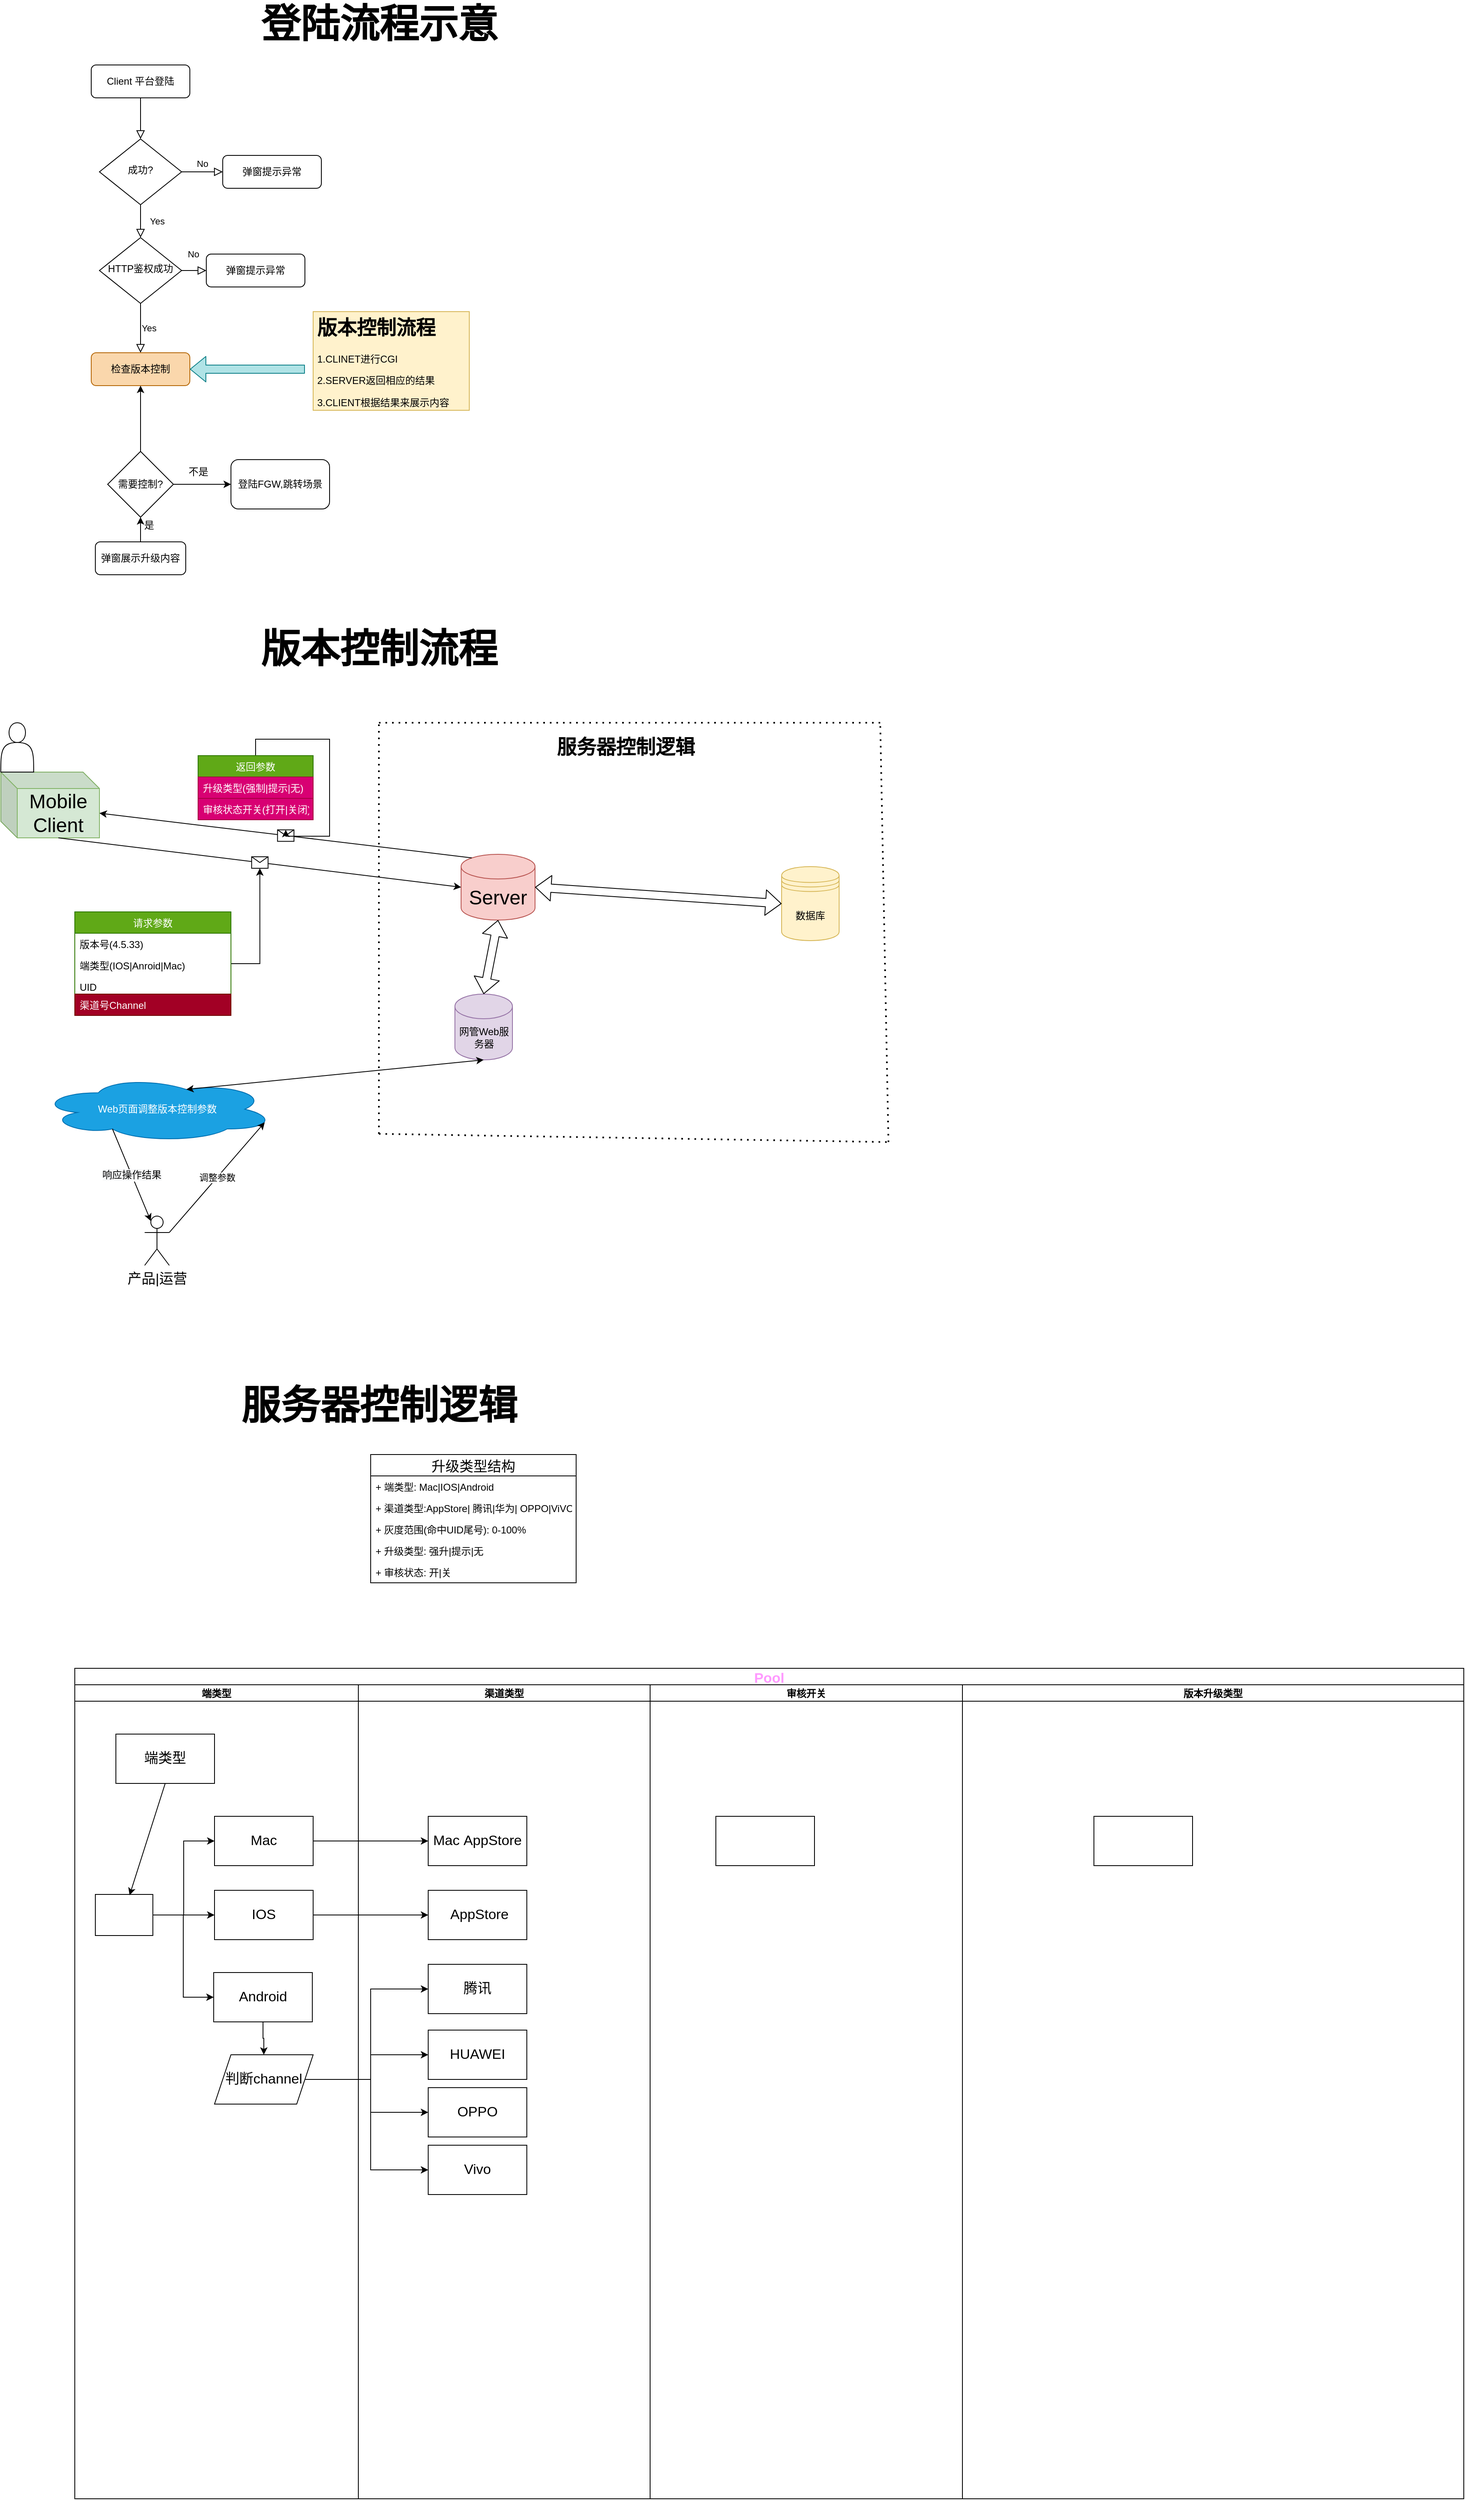 <mxfile version="14.9.2" type="github">
  <diagram id="C5RBs43oDa-KdzZeNtuy" name="Page-1">
    <mxGraphModel dx="1548" dy="1142" grid="1" gridSize="10" guides="1" tooltips="1" connect="1" arrows="1" fold="1" page="1" pageScale="1" pageWidth="827" pageHeight="1169" math="0" shadow="0">
      <root>
        <mxCell id="WIyWlLk6GJQsqaUBKTNV-0" />
        <mxCell id="WIyWlLk6GJQsqaUBKTNV-1" parent="WIyWlLk6GJQsqaUBKTNV-0" />
        <mxCell id="WIyWlLk6GJQsqaUBKTNV-2" value="" style="rounded=0;html=1;jettySize=auto;orthogonalLoop=1;fontSize=11;endArrow=block;endFill=0;endSize=8;strokeWidth=1;shadow=0;labelBackgroundColor=none;edgeStyle=orthogonalEdgeStyle;" parent="WIyWlLk6GJQsqaUBKTNV-1" source="WIyWlLk6GJQsqaUBKTNV-3" target="WIyWlLk6GJQsqaUBKTNV-6" edge="1">
          <mxGeometry relative="1" as="geometry" />
        </mxCell>
        <mxCell id="WIyWlLk6GJQsqaUBKTNV-3" value="Client&amp;nbsp;平台登陆" style="rounded=1;whiteSpace=wrap;html=1;fontSize=12;glass=0;strokeWidth=1;shadow=0;" parent="WIyWlLk6GJQsqaUBKTNV-1" vertex="1">
          <mxGeometry x="160" y="80" width="120" height="40" as="geometry" />
        </mxCell>
        <mxCell id="WIyWlLk6GJQsqaUBKTNV-4" value="Yes" style="rounded=0;html=1;jettySize=auto;orthogonalLoop=1;fontSize=11;endArrow=block;endFill=0;endSize=8;strokeWidth=1;shadow=0;labelBackgroundColor=none;edgeStyle=orthogonalEdgeStyle;" parent="WIyWlLk6GJQsqaUBKTNV-1" source="WIyWlLk6GJQsqaUBKTNV-6" target="WIyWlLk6GJQsqaUBKTNV-10" edge="1">
          <mxGeometry y="20" relative="1" as="geometry">
            <mxPoint as="offset" />
          </mxGeometry>
        </mxCell>
        <mxCell id="WIyWlLk6GJQsqaUBKTNV-5" value="No" style="edgeStyle=orthogonalEdgeStyle;rounded=0;html=1;jettySize=auto;orthogonalLoop=1;fontSize=11;endArrow=block;endFill=0;endSize=8;strokeWidth=1;shadow=0;labelBackgroundColor=none;" parent="WIyWlLk6GJQsqaUBKTNV-1" source="WIyWlLk6GJQsqaUBKTNV-6" target="WIyWlLk6GJQsqaUBKTNV-7" edge="1">
          <mxGeometry y="10" relative="1" as="geometry">
            <mxPoint as="offset" />
          </mxGeometry>
        </mxCell>
        <mxCell id="WIyWlLk6GJQsqaUBKTNV-6" value="成功?" style="rhombus;whiteSpace=wrap;html=1;shadow=0;fontFamily=Helvetica;fontSize=12;align=center;strokeWidth=1;spacing=6;spacingTop=-4;" parent="WIyWlLk6GJQsqaUBKTNV-1" vertex="1">
          <mxGeometry x="170" y="170" width="100" height="80" as="geometry" />
        </mxCell>
        <mxCell id="WIyWlLk6GJQsqaUBKTNV-7" value="弹窗提示异常" style="rounded=1;whiteSpace=wrap;html=1;fontSize=12;glass=0;strokeWidth=1;shadow=0;" parent="WIyWlLk6GJQsqaUBKTNV-1" vertex="1">
          <mxGeometry x="320" y="190" width="120" height="40" as="geometry" />
        </mxCell>
        <mxCell id="WIyWlLk6GJQsqaUBKTNV-8" value="No" style="rounded=0;html=1;jettySize=auto;orthogonalLoop=1;fontSize=11;endArrow=block;endFill=0;endSize=8;strokeWidth=1;shadow=0;labelBackgroundColor=none;edgeStyle=orthogonalEdgeStyle;" parent="WIyWlLk6GJQsqaUBKTNV-1" source="WIyWlLk6GJQsqaUBKTNV-10" target="WIyWlLk6GJQsqaUBKTNV-11" edge="1">
          <mxGeometry x="0.333" y="20" relative="1" as="geometry">
            <mxPoint as="offset" />
          </mxGeometry>
        </mxCell>
        <mxCell id="WIyWlLk6GJQsqaUBKTNV-9" value="Yes" style="edgeStyle=orthogonalEdgeStyle;rounded=0;html=1;jettySize=auto;orthogonalLoop=1;fontSize=11;endArrow=block;endFill=0;endSize=8;strokeWidth=1;shadow=0;labelBackgroundColor=none;" parent="WIyWlLk6GJQsqaUBKTNV-1" source="WIyWlLk6GJQsqaUBKTNV-10" target="WIyWlLk6GJQsqaUBKTNV-12" edge="1">
          <mxGeometry y="10" relative="1" as="geometry">
            <mxPoint as="offset" />
          </mxGeometry>
        </mxCell>
        <mxCell id="WIyWlLk6GJQsqaUBKTNV-10" value="HTTP鉴权成功" style="rhombus;whiteSpace=wrap;html=1;shadow=0;fontFamily=Helvetica;fontSize=12;align=center;strokeWidth=1;spacing=6;spacingTop=-4;" parent="WIyWlLk6GJQsqaUBKTNV-1" vertex="1">
          <mxGeometry x="170" y="290" width="100" height="80" as="geometry" />
        </mxCell>
        <mxCell id="WIyWlLk6GJQsqaUBKTNV-11" value="弹窗提示异常" style="rounded=1;whiteSpace=wrap;html=1;fontSize=12;glass=0;strokeWidth=1;shadow=0;" parent="WIyWlLk6GJQsqaUBKTNV-1" vertex="1">
          <mxGeometry x="300" y="310" width="120" height="40" as="geometry" />
        </mxCell>
        <mxCell id="WIyWlLk6GJQsqaUBKTNV-12" value="检查版本控制" style="rounded=1;whiteSpace=wrap;html=1;fontSize=12;glass=0;strokeWidth=1;shadow=0;fillColor=#fad7ac;strokeColor=#b46504;" parent="WIyWlLk6GJQsqaUBKTNV-1" vertex="1">
          <mxGeometry x="160" y="430" width="120" height="40" as="geometry" />
        </mxCell>
        <mxCell id="D4YN4v9mlvJEu1m4oH__-1" style="edgeStyle=orthogonalEdgeStyle;rounded=0;orthogonalLoop=1;jettySize=auto;html=1;" parent="WIyWlLk6GJQsqaUBKTNV-1" source="D4YN4v9mlvJEu1m4oH__-0" target="WIyWlLk6GJQsqaUBKTNV-12" edge="1">
          <mxGeometry relative="1" as="geometry" />
        </mxCell>
        <mxCell id="D4YN4v9mlvJEu1m4oH__-6" style="edgeStyle=orthogonalEdgeStyle;rounded=0;orthogonalLoop=1;jettySize=auto;html=1;entryX=0;entryY=0.5;entryDx=0;entryDy=0;" parent="WIyWlLk6GJQsqaUBKTNV-1" source="D4YN4v9mlvJEu1m4oH__-0" target="D4YN4v9mlvJEu1m4oH__-2" edge="1">
          <mxGeometry relative="1" as="geometry" />
        </mxCell>
        <mxCell id="D4YN4v9mlvJEu1m4oH__-0" value="需要控制?" style="rhombus;whiteSpace=wrap;html=1;" parent="WIyWlLk6GJQsqaUBKTNV-1" vertex="1">
          <mxGeometry x="180" y="550" width="80" height="80" as="geometry" />
        </mxCell>
        <mxCell id="D4YN4v9mlvJEu1m4oH__-2" value="登陆FGW,跳转场景" style="rounded=1;whiteSpace=wrap;html=1;" parent="WIyWlLk6GJQsqaUBKTNV-1" vertex="1">
          <mxGeometry x="330" y="560" width="120" height="60" as="geometry" />
        </mxCell>
        <mxCell id="D4YN4v9mlvJEu1m4oH__-4" style="edgeStyle=orthogonalEdgeStyle;rounded=0;orthogonalLoop=1;jettySize=auto;html=1;" parent="WIyWlLk6GJQsqaUBKTNV-1" source="D4YN4v9mlvJEu1m4oH__-3" target="D4YN4v9mlvJEu1m4oH__-0" edge="1">
          <mxGeometry relative="1" as="geometry" />
        </mxCell>
        <mxCell id="D4YN4v9mlvJEu1m4oH__-3" value="弹窗展示升级内容" style="rounded=1;whiteSpace=wrap;html=1;" parent="WIyWlLk6GJQsqaUBKTNV-1" vertex="1">
          <mxGeometry x="165" y="660" width="110" height="40" as="geometry" />
        </mxCell>
        <mxCell id="D4YN4v9mlvJEu1m4oH__-5" value="是" style="text;html=1;align=center;verticalAlign=middle;resizable=0;points=[];autosize=1;strokeColor=none;" parent="WIyWlLk6GJQsqaUBKTNV-1" vertex="1">
          <mxGeometry x="215" y="630" width="30" height="20" as="geometry" />
        </mxCell>
        <mxCell id="D4YN4v9mlvJEu1m4oH__-7" value="不是" style="text;html=1;align=center;verticalAlign=middle;resizable=0;points=[];autosize=1;strokeColor=none;" parent="WIyWlLk6GJQsqaUBKTNV-1" vertex="1">
          <mxGeometry x="270" y="565" width="40" height="20" as="geometry" />
        </mxCell>
        <mxCell id="D4YN4v9mlvJEu1m4oH__-8" value="" style="shape=flexArrow;endArrow=classic;html=1;entryX=1;entryY=0.5;entryDx=0;entryDy=0;fillColor=#b0e3e6;strokeColor=#0e8088;" parent="WIyWlLk6GJQsqaUBKTNV-1" target="WIyWlLk6GJQsqaUBKTNV-12" edge="1">
          <mxGeometry width="50" height="50" relative="1" as="geometry">
            <mxPoint x="420" y="450" as="sourcePoint" />
            <mxPoint x="464" y="430" as="targetPoint" />
          </mxGeometry>
        </mxCell>
        <mxCell id="D4YN4v9mlvJEu1m4oH__-9" value="&lt;h1&gt;版本控制流程&lt;/h1&gt;&lt;p&gt;1.CLINET进行CGI&lt;/p&gt;&lt;p&gt;2.SERVER返回相应的结果&lt;/p&gt;&lt;p&gt;3.CLIENT根据结果来展示内容&lt;/p&gt;" style="text;html=1;strokeColor=#d6b656;fillColor=#fff2cc;spacing=5;spacingTop=-20;whiteSpace=wrap;overflow=hidden;rounded=0;" parent="WIyWlLk6GJQsqaUBKTNV-1" vertex="1">
          <mxGeometry x="430" y="380" width="190" height="120" as="geometry" />
        </mxCell>
        <mxCell id="D4YN4v9mlvJEu1m4oH__-10" value="&lt;font style=&quot;font-size: 48px&quot;&gt;登陆流程示意&lt;/font&gt;" style="text;html=1;align=center;verticalAlign=middle;resizable=0;points=[];autosize=1;strokeColor=none;fontSize=24;fontStyle=1" parent="WIyWlLk6GJQsqaUBKTNV-1" vertex="1">
          <mxGeometry x="360" y="10" width="300" height="40" as="geometry" />
        </mxCell>
        <mxCell id="D4YN4v9mlvJEu1m4oH__-46" value="&lt;h1 style=&quot;text-align: left&quot;&gt;版本控制流程&lt;/h1&gt;" style="text;html=1;align=center;verticalAlign=middle;resizable=0;points=[];autosize=1;strokeColor=none;fontSize=24;" parent="WIyWlLk6GJQsqaUBKTNV-1" vertex="1">
          <mxGeometry x="360" y="740" width="300" height="100" as="geometry" />
        </mxCell>
        <mxCell id="D4YN4v9mlvJEu1m4oH__-47" value="Mobile&lt;br&gt;Client" style="shape=cube;whiteSpace=wrap;html=1;boundedLbl=1;backgroundOutline=1;darkOpacity=0.05;darkOpacity2=0.1;fontSize=24;fillColor=#d5e8d4;strokeColor=#82b366;" parent="WIyWlLk6GJQsqaUBKTNV-1" vertex="1">
          <mxGeometry x="50" y="940" width="120" height="80" as="geometry" />
        </mxCell>
        <mxCell id="D4YN4v9mlvJEu1m4oH__-48" value="Server" style="shape=cylinder3;whiteSpace=wrap;html=1;boundedLbl=1;backgroundOutline=1;size=15;fontSize=24;fillColor=#f8cecc;strokeColor=#b85450;" parent="WIyWlLk6GJQsqaUBKTNV-1" vertex="1">
          <mxGeometry x="610" y="1040" width="90" height="80" as="geometry" />
        </mxCell>
        <mxCell id="0dqQhRruF30PHTMvhqvC-68" style="edgeStyle=orthogonalEdgeStyle;rounded=0;orthogonalLoop=1;jettySize=auto;html=1;entryX=0.5;entryY=1;entryDx=0;entryDy=0;" edge="1" parent="WIyWlLk6GJQsqaUBKTNV-1" source="0dqQhRruF30PHTMvhqvC-1" target="0dqQhRruF30PHTMvhqvC-66">
          <mxGeometry relative="1" as="geometry" />
        </mxCell>
        <mxCell id="0dqQhRruF30PHTMvhqvC-1" value="请求参数" style="swimlane;fontStyle=0;childLayout=stackLayout;horizontal=1;startSize=26;horizontalStack=0;resizeParent=1;resizeParentMax=0;resizeLast=0;collapsible=1;marginBottom=0;autosize=1;metaEdit=1;aspect=fixed;fillColor=#60a917;strokeColor=#2D7600;fontColor=#ffffff;" vertex="1" parent="WIyWlLk6GJQsqaUBKTNV-1">
          <mxGeometry x="140" y="1110" width="190" height="126" as="geometry" />
        </mxCell>
        <mxCell id="0dqQhRruF30PHTMvhqvC-2" value="版本号(4.5.33)" style="text;strokeColor=none;fillColor=none;align=left;verticalAlign=top;spacingLeft=4;spacingRight=4;overflow=hidden;rotatable=0;points=[[0,0.5],[1,0.5]];portConstraint=eastwest;" vertex="1" parent="0dqQhRruF30PHTMvhqvC-1">
          <mxGeometry y="26" width="190" height="26" as="geometry" />
        </mxCell>
        <mxCell id="0dqQhRruF30PHTMvhqvC-3" value="端类型(IOS|Anroid|Mac)" style="text;strokeColor=none;fillColor=none;align=left;verticalAlign=top;spacingLeft=4;spacingRight=4;overflow=hidden;rotatable=0;points=[[0,0.5],[1,0.5]];portConstraint=eastwest;" vertex="1" parent="0dqQhRruF30PHTMvhqvC-1">
          <mxGeometry y="52" width="190" height="26" as="geometry" />
        </mxCell>
        <object label="UID" Channel="" id="0dqQhRruF30PHTMvhqvC-4">
          <mxCell style="text;strokeColor=none;fillColor=none;align=left;verticalAlign=top;spacingLeft=4;spacingRight=4;overflow=hidden;rotatable=0;points=[[0,0.5],[1,0.5]];portConstraint=eastwest;" vertex="1" parent="0dqQhRruF30PHTMvhqvC-1">
            <mxGeometry y="78" width="190" height="22" as="geometry" />
          </mxCell>
        </object>
        <mxCell id="0dqQhRruF30PHTMvhqvC-62" value="渠道号Channel" style="text;strokeColor=#6F0000;fillColor=#a20025;align=left;verticalAlign=top;spacingLeft=4;spacingRight=4;overflow=hidden;rotatable=0;points=[[0,0.5],[1,0.5]];portConstraint=eastwest;fontColor=#ffffff;" vertex="1" parent="0dqQhRruF30PHTMvhqvC-1">
          <mxGeometry y="100" width="190" height="26" as="geometry" />
        </mxCell>
        <mxCell id="0dqQhRruF30PHTMvhqvC-7" value="" style="shape=actor;whiteSpace=wrap;html=1;" vertex="1" parent="WIyWlLk6GJQsqaUBKTNV-1">
          <mxGeometry x="50" y="880" width="40" height="60" as="geometry" />
        </mxCell>
        <mxCell id="0dqQhRruF30PHTMvhqvC-8" value="数据库" style="shape=datastore;whiteSpace=wrap;html=1;fillColor=#fff2cc;strokeColor=#d6b656;" vertex="1" parent="WIyWlLk6GJQsqaUBKTNV-1">
          <mxGeometry x="1000" y="1055" width="70" height="90" as="geometry" />
        </mxCell>
        <mxCell id="0dqQhRruF30PHTMvhqvC-9" value="产品|运营&lt;br style=&quot;font-size: 17px;&quot;&gt;" style="shape=umlActor;verticalLabelPosition=bottom;verticalAlign=top;html=1;outlineConnect=0;fontSize=17;" vertex="1" parent="WIyWlLk6GJQsqaUBKTNV-1">
          <mxGeometry x="225" y="1480" width="30" height="60" as="geometry" />
        </mxCell>
        <mxCell id="0dqQhRruF30PHTMvhqvC-10" value="Web页面调整版本控制参数" style="ellipse;shape=cloud;whiteSpace=wrap;html=1;fillColor=#1ba1e2;strokeColor=#006EAF;fontColor=#ffffff;" vertex="1" parent="WIyWlLk6GJQsqaUBKTNV-1">
          <mxGeometry x="97.5" y="1310" width="285" height="80" as="geometry" />
        </mxCell>
        <mxCell id="0dqQhRruF30PHTMvhqvC-19" value="网管Web服务器" style="shape=cylinder3;whiteSpace=wrap;html=1;boundedLbl=1;backgroundOutline=1;size=15;fillColor=#e1d5e7;strokeColor=#9673a6;" vertex="1" parent="WIyWlLk6GJQsqaUBKTNV-1">
          <mxGeometry x="602.5" y="1210" width="70" height="80" as="geometry" />
        </mxCell>
        <mxCell id="0dqQhRruF30PHTMvhqvC-33" value="" style="endArrow=classic;html=1;entryX=0.25;entryY=0.1;entryDx=0;entryDy=0;entryPerimeter=0;exitX=0.31;exitY=0.8;exitDx=0;exitDy=0;exitPerimeter=0;" edge="1" parent="WIyWlLk6GJQsqaUBKTNV-1" source="0dqQhRruF30PHTMvhqvC-10" target="0dqQhRruF30PHTMvhqvC-9">
          <mxGeometry relative="1" as="geometry">
            <mxPoint x="360" y="1540" as="sourcePoint" />
            <mxPoint x="460" y="1540" as="targetPoint" />
          </mxGeometry>
        </mxCell>
        <mxCell id="0dqQhRruF30PHTMvhqvC-34" value="&lt;span style=&quot;font-size: 12px ; background-color: rgb(248 , 249 , 250)&quot;&gt;响应操作结果&lt;/span&gt;" style="edgeLabel;resizable=0;html=1;align=center;verticalAlign=middle;" connectable="0" vertex="1" parent="0dqQhRruF30PHTMvhqvC-33">
          <mxGeometry relative="1" as="geometry" />
        </mxCell>
        <mxCell id="0dqQhRruF30PHTMvhqvC-35" value="" style="endArrow=classic;html=1;entryX=0.96;entryY=0.7;entryDx=0;entryDy=0;entryPerimeter=0;exitX=1;exitY=0.333;exitDx=0;exitDy=0;exitPerimeter=0;" edge="1" parent="WIyWlLk6GJQsqaUBKTNV-1" source="0dqQhRruF30PHTMvhqvC-9" target="0dqQhRruF30PHTMvhqvC-10">
          <mxGeometry relative="1" as="geometry">
            <mxPoint x="495" y="1670" as="sourcePoint" />
            <mxPoint x="655" y="1670" as="targetPoint" />
          </mxGeometry>
        </mxCell>
        <mxCell id="0dqQhRruF30PHTMvhqvC-36" value="调整参数" style="edgeLabel;resizable=0;html=1;align=center;verticalAlign=middle;" connectable="0" vertex="1" parent="0dqQhRruF30PHTMvhqvC-35">
          <mxGeometry relative="1" as="geometry" />
        </mxCell>
        <mxCell id="0dqQhRruF30PHTMvhqvC-39" value="" style="shape=flexArrow;endArrow=classic;startArrow=classic;html=1;entryX=0.5;entryY=1;entryDx=0;entryDy=0;entryPerimeter=0;exitX=0.5;exitY=0;exitDx=0;exitDy=0;exitPerimeter=0;" edge="1" parent="WIyWlLk6GJQsqaUBKTNV-1" source="0dqQhRruF30PHTMvhqvC-19" target="D4YN4v9mlvJEu1m4oH__-48">
          <mxGeometry width="100" height="100" relative="1" as="geometry">
            <mxPoint x="350" y="1250" as="sourcePoint" />
            <mxPoint x="450" y="1150" as="targetPoint" />
          </mxGeometry>
        </mxCell>
        <mxCell id="0dqQhRruF30PHTMvhqvC-41" value="" style="endArrow=classic;startArrow=classic;html=1;exitX=0.625;exitY=0.2;exitDx=0;exitDy=0;exitPerimeter=0;entryX=0.5;entryY=1;entryDx=0;entryDy=0;entryPerimeter=0;" edge="1" parent="WIyWlLk6GJQsqaUBKTNV-1" source="0dqQhRruF30PHTMvhqvC-10" target="0dqQhRruF30PHTMvhqvC-19">
          <mxGeometry width="50" height="50" relative="1" as="geometry">
            <mxPoint x="390" y="1360" as="sourcePoint" />
            <mxPoint x="440" y="1310" as="targetPoint" />
          </mxGeometry>
        </mxCell>
        <mxCell id="0dqQhRruF30PHTMvhqvC-42" value="" style="shape=flexArrow;endArrow=classic;startArrow=classic;html=1;entryX=0;entryY=0.5;entryDx=0;entryDy=0;exitX=1;exitY=0.5;exitDx=0;exitDy=0;exitPerimeter=0;" edge="1" parent="WIyWlLk6GJQsqaUBKTNV-1" source="D4YN4v9mlvJEu1m4oH__-48" target="0dqQhRruF30PHTMvhqvC-8">
          <mxGeometry width="100" height="100" relative="1" as="geometry">
            <mxPoint x="590" y="1110" as="sourcePoint" />
            <mxPoint x="460" y="1080" as="targetPoint" />
            <Array as="points" />
          </mxGeometry>
        </mxCell>
        <mxCell id="0dqQhRruF30PHTMvhqvC-65" value="" style="endArrow=classic;html=1;exitX=0;exitY=0;exitDx=70;exitDy=80;exitPerimeter=0;entryX=0;entryY=0.5;entryDx=0;entryDy=0;entryPerimeter=0;" edge="1" parent="WIyWlLk6GJQsqaUBKTNV-1" source="D4YN4v9mlvJEu1m4oH__-47" target="D4YN4v9mlvJEu1m4oH__-48">
          <mxGeometry relative="1" as="geometry">
            <mxPoint x="290" y="1120" as="sourcePoint" />
            <mxPoint x="420" y="1110" as="targetPoint" />
          </mxGeometry>
        </mxCell>
        <mxCell id="0dqQhRruF30PHTMvhqvC-66" value="" style="shape=message;html=1;outlineConnect=0;" vertex="1" parent="0dqQhRruF30PHTMvhqvC-65">
          <mxGeometry width="20" height="14" relative="1" as="geometry">
            <mxPoint x="-10" y="-7" as="offset" />
          </mxGeometry>
        </mxCell>
        <mxCell id="0dqQhRruF30PHTMvhqvC-69" value="" style="endArrow=classic;html=1;exitX=0.145;exitY=0;exitDx=0;exitDy=4.35;exitPerimeter=0;entryX=0;entryY=0;entryDx=120;entryDy=50;entryPerimeter=0;" edge="1" parent="WIyWlLk6GJQsqaUBKTNV-1" source="D4YN4v9mlvJEu1m4oH__-48" target="D4YN4v9mlvJEu1m4oH__-47">
          <mxGeometry relative="1" as="geometry">
            <mxPoint x="290" y="1020" as="sourcePoint" />
            <mxPoint x="210" y="950" as="targetPoint" />
          </mxGeometry>
        </mxCell>
        <mxCell id="0dqQhRruF30PHTMvhqvC-70" value="" style="shape=message;html=1;outlineConnect=0;" vertex="1" parent="0dqQhRruF30PHTMvhqvC-69">
          <mxGeometry width="20" height="14" relative="1" as="geometry">
            <mxPoint x="-10" y="-7" as="offset" />
          </mxGeometry>
        </mxCell>
        <mxCell id="0dqQhRruF30PHTMvhqvC-75" style="edgeStyle=orthogonalEdgeStyle;rounded=0;orthogonalLoop=1;jettySize=auto;html=1;entryX=0.5;entryY=0;entryDx=0;entryDy=0;exitX=0.5;exitY=0;exitDx=0;exitDy=0;" edge="1" parent="WIyWlLk6GJQsqaUBKTNV-1" source="0dqQhRruF30PHTMvhqvC-71" target="0dqQhRruF30PHTMvhqvC-70">
          <mxGeometry relative="1" as="geometry" />
        </mxCell>
        <mxCell id="0dqQhRruF30PHTMvhqvC-71" value="返回参数" style="swimlane;fontStyle=0;childLayout=stackLayout;horizontal=1;startSize=26;horizontalStack=0;resizeParent=1;resizeParentMax=0;resizeLast=0;collapsible=1;marginBottom=0;fillColor=#60a917;strokeColor=#2D7600;fontColor=#ffffff;" vertex="1" parent="WIyWlLk6GJQsqaUBKTNV-1">
          <mxGeometry x="290" y="920" width="140" height="78" as="geometry" />
        </mxCell>
        <mxCell id="0dqQhRruF30PHTMvhqvC-72" value="升级类型(强制|提示|无)" style="text;strokeColor=#A50040;fillColor=#d80073;align=left;verticalAlign=top;spacingLeft=4;spacingRight=4;overflow=hidden;rotatable=0;points=[[0,0.5],[1,0.5]];portConstraint=eastwest;fontColor=#ffffff;" vertex="1" parent="0dqQhRruF30PHTMvhqvC-71">
          <mxGeometry y="26" width="140" height="26" as="geometry" />
        </mxCell>
        <mxCell id="0dqQhRruF30PHTMvhqvC-73" value="审核状态开关(打开|关闭)" style="text;strokeColor=#A50040;fillColor=#d80073;align=left;verticalAlign=top;spacingLeft=4;spacingRight=4;overflow=hidden;rotatable=0;points=[[0,0.5],[1,0.5]];portConstraint=eastwest;fontColor=#ffffff;" vertex="1" parent="0dqQhRruF30PHTMvhqvC-71">
          <mxGeometry y="52" width="140" height="26" as="geometry" />
        </mxCell>
        <mxCell id="0dqQhRruF30PHTMvhqvC-77" value="" style="endArrow=none;dashed=1;html=1;dashPattern=1 3;strokeWidth=2;" edge="1" parent="WIyWlLk6GJQsqaUBKTNV-1">
          <mxGeometry width="50" height="50" relative="1" as="geometry">
            <mxPoint x="510" y="1380" as="sourcePoint" />
            <mxPoint x="510" y="880" as="targetPoint" />
          </mxGeometry>
        </mxCell>
        <mxCell id="0dqQhRruF30PHTMvhqvC-78" value="" style="endArrow=none;dashed=1;html=1;dashPattern=1 3;strokeWidth=2;" edge="1" parent="WIyWlLk6GJQsqaUBKTNV-1">
          <mxGeometry width="50" height="50" relative="1" as="geometry">
            <mxPoint x="510" y="880" as="sourcePoint" />
            <mxPoint x="1120" y="880" as="targetPoint" />
          </mxGeometry>
        </mxCell>
        <mxCell id="0dqQhRruF30PHTMvhqvC-79" value="" style="endArrow=none;dashed=1;html=1;dashPattern=1 3;strokeWidth=2;" edge="1" parent="WIyWlLk6GJQsqaUBKTNV-1">
          <mxGeometry width="50" height="50" relative="1" as="geometry">
            <mxPoint x="1130" y="1390" as="sourcePoint" />
            <mxPoint x="1120" y="880" as="targetPoint" />
          </mxGeometry>
        </mxCell>
        <mxCell id="0dqQhRruF30PHTMvhqvC-80" value="" style="endArrow=none;dashed=1;html=1;dashPattern=1 3;strokeWidth=2;" edge="1" parent="WIyWlLk6GJQsqaUBKTNV-1">
          <mxGeometry width="50" height="50" relative="1" as="geometry">
            <mxPoint x="510" y="1380" as="sourcePoint" />
            <mxPoint x="1130" y="1390" as="targetPoint" />
          </mxGeometry>
        </mxCell>
        <mxCell id="0dqQhRruF30PHTMvhqvC-82" value="服务器控制逻辑" style="text;strokeColor=none;fillColor=none;html=1;fontSize=24;fontStyle=1;verticalAlign=middle;align=center;" vertex="1" parent="WIyWlLk6GJQsqaUBKTNV-1">
          <mxGeometry x="760" y="890" width="100" height="40" as="geometry" />
        </mxCell>
        <mxCell id="0dqQhRruF30PHTMvhqvC-84" value="&lt;span style=&quot;color: rgb(0 , 0 , 0) ; font-weight: 700&quot;&gt;&lt;font style=&quot;font-size: 48px&quot;&gt;服务器控制逻辑&lt;/font&gt;&lt;/span&gt;" style="text;html=1;align=center;verticalAlign=middle;resizable=0;points=[];autosize=1;strokeColor=none;fontSize=17;fontColor=#FF99FF;" vertex="1" parent="WIyWlLk6GJQsqaUBKTNV-1">
          <mxGeometry x="335" y="1690" width="350" height="40" as="geometry" />
        </mxCell>
        <mxCell id="0dqQhRruF30PHTMvhqvC-85" value="升级类型结构" style="swimlane;fontStyle=0;childLayout=stackLayout;horizontal=1;startSize=26;fillColor=none;horizontalStack=0;resizeParent=1;resizeParentMax=0;resizeLast=0;collapsible=1;marginBottom=0;fontSize=17;" vertex="1" parent="WIyWlLk6GJQsqaUBKTNV-1">
          <mxGeometry x="500" y="1770" width="250" height="156" as="geometry" />
        </mxCell>
        <mxCell id="0dqQhRruF30PHTMvhqvC-86" value="+ 端类型: Mac|IOS|Android&#xa;" style="text;strokeColor=none;fillColor=none;align=left;verticalAlign=top;spacingLeft=4;spacingRight=4;overflow=hidden;rotatable=0;points=[[0,0.5],[1,0.5]];portConstraint=eastwest;" vertex="1" parent="0dqQhRruF30PHTMvhqvC-85">
          <mxGeometry y="26" width="250" height="26" as="geometry" />
        </mxCell>
        <mxCell id="0dqQhRruF30PHTMvhqvC-87" value="+ 渠道类型:AppStore| 腾讯|华为| OPPO|ViVO" style="text;strokeColor=none;fillColor=none;align=left;verticalAlign=top;spacingLeft=4;spacingRight=4;overflow=hidden;rotatable=0;points=[[0,0.5],[1,0.5]];portConstraint=eastwest;" vertex="1" parent="0dqQhRruF30PHTMvhqvC-85">
          <mxGeometry y="52" width="250" height="26" as="geometry" />
        </mxCell>
        <mxCell id="0dqQhRruF30PHTMvhqvC-97" value="+ 灰度范围(命中UID尾号): 0-100%" style="text;strokeColor=none;fillColor=none;align=left;verticalAlign=top;spacingLeft=4;spacingRight=4;overflow=hidden;rotatable=0;points=[[0,0.5],[1,0.5]];portConstraint=eastwest;" vertex="1" parent="0dqQhRruF30PHTMvhqvC-85">
          <mxGeometry y="78" width="250" height="26" as="geometry" />
        </mxCell>
        <mxCell id="0dqQhRruF30PHTMvhqvC-96" value="+ 升级类型: 强升|提示|无" style="text;strokeColor=none;fillColor=none;align=left;verticalAlign=top;spacingLeft=4;spacingRight=4;overflow=hidden;rotatable=0;points=[[0,0.5],[1,0.5]];portConstraint=eastwest;" vertex="1" parent="0dqQhRruF30PHTMvhqvC-85">
          <mxGeometry y="104" width="250" height="26" as="geometry" />
        </mxCell>
        <mxCell id="0dqQhRruF30PHTMvhqvC-95" value="+ 审核状态: 开|关" style="text;strokeColor=none;fillColor=none;align=left;verticalAlign=top;spacingLeft=4;spacingRight=4;overflow=hidden;rotatable=0;points=[[0,0.5],[1,0.5]];portConstraint=eastwest;" vertex="1" parent="0dqQhRruF30PHTMvhqvC-85">
          <mxGeometry y="130" width="250" height="26" as="geometry" />
        </mxCell>
        <mxCell id="0dqQhRruF30PHTMvhqvC-89" value="Pool" style="swimlane;childLayout=stackLayout;resizeParent=1;resizeParentMax=0;startSize=20;fontSize=17;fontColor=#FF99FF;metaEdit=1;resizeHeight=1;resizeWidth=1;" vertex="1" parent="WIyWlLk6GJQsqaUBKTNV-1">
          <mxGeometry x="140" y="2030" width="1690" height="1010" as="geometry" />
        </mxCell>
        <mxCell id="0dqQhRruF30PHTMvhqvC-90" value="端类型" style="swimlane;startSize=20;resizeWidth=1;resizeHeight=1;" vertex="1" parent="0dqQhRruF30PHTMvhqvC-89">
          <mxGeometry y="20" width="345" height="990" as="geometry" />
        </mxCell>
        <mxCell id="0dqQhRruF30PHTMvhqvC-98" value="端类型" style="rounded=0;whiteSpace=wrap;html=1;fontSize=17;fontColor=#000000;" vertex="1" parent="0dqQhRruF30PHTMvhqvC-90">
          <mxGeometry x="50" y="60" width="120" height="60" as="geometry" />
        </mxCell>
        <mxCell id="0dqQhRruF30PHTMvhqvC-104" value="Mac" style="whiteSpace=wrap;html=1;rounded=0;fontSize=17;" vertex="1" parent="0dqQhRruF30PHTMvhqvC-90">
          <mxGeometry x="170" y="160" width="120" height="60" as="geometry" />
        </mxCell>
        <mxCell id="0dqQhRruF30PHTMvhqvC-109" value="IOS" style="rounded=0;whiteSpace=wrap;html=1;fontSize=17;fontColor=#000000;" vertex="1" parent="0dqQhRruF30PHTMvhqvC-90">
          <mxGeometry x="170" y="250" width="120" height="60" as="geometry" />
        </mxCell>
        <mxCell id="0dqQhRruF30PHTMvhqvC-134" style="edgeStyle=orthogonalEdgeStyle;rounded=0;orthogonalLoop=1;jettySize=auto;html=1;entryX=0.5;entryY=0;entryDx=0;entryDy=0;fontSize=17;fontColor=#000000;" edge="1" parent="0dqQhRruF30PHTMvhqvC-90" source="0dqQhRruF30PHTMvhqvC-110" target="0dqQhRruF30PHTMvhqvC-131">
          <mxGeometry relative="1" as="geometry" />
        </mxCell>
        <mxCell id="0dqQhRruF30PHTMvhqvC-110" value="Android" style="rounded=0;whiteSpace=wrap;html=1;fontSize=17;fontColor=#000000;" vertex="1" parent="0dqQhRruF30PHTMvhqvC-90">
          <mxGeometry x="169" y="350" width="120" height="60" as="geometry" />
        </mxCell>
        <mxCell id="0dqQhRruF30PHTMvhqvC-117" style="edgeStyle=orthogonalEdgeStyle;rounded=0;orthogonalLoop=1;jettySize=auto;html=1;entryX=0;entryY=0.5;entryDx=0;entryDy=0;fontSize=17;fontColor=#000000;" edge="1" parent="0dqQhRruF30PHTMvhqvC-90" source="0dqQhRruF30PHTMvhqvC-113" target="0dqQhRruF30PHTMvhqvC-109">
          <mxGeometry relative="1" as="geometry" />
        </mxCell>
        <mxCell id="0dqQhRruF30PHTMvhqvC-132" style="edgeStyle=orthogonalEdgeStyle;rounded=0;orthogonalLoop=1;jettySize=auto;html=1;entryX=0;entryY=0.5;entryDx=0;entryDy=0;fontSize=17;fontColor=#000000;" edge="1" parent="0dqQhRruF30PHTMvhqvC-90" source="0dqQhRruF30PHTMvhqvC-113" target="0dqQhRruF30PHTMvhqvC-104">
          <mxGeometry relative="1" as="geometry" />
        </mxCell>
        <mxCell id="0dqQhRruF30PHTMvhqvC-133" style="edgeStyle=orthogonalEdgeStyle;rounded=0;orthogonalLoop=1;jettySize=auto;html=1;entryX=0;entryY=0.5;entryDx=0;entryDy=0;fontSize=17;fontColor=#000000;" edge="1" parent="0dqQhRruF30PHTMvhqvC-90" source="0dqQhRruF30PHTMvhqvC-113" target="0dqQhRruF30PHTMvhqvC-110">
          <mxGeometry relative="1" as="geometry" />
        </mxCell>
        <mxCell id="0dqQhRruF30PHTMvhqvC-113" value="" style="verticalLabelPosition=bottom;verticalAlign=top;html=1;shape=mxgraph.basic.rect;fillColor2=none;strokeWidth=1;size=20;indent=5;fontSize=17;fontColor=#000000;" vertex="1" parent="0dqQhRruF30PHTMvhqvC-90">
          <mxGeometry x="25" y="255" width="70" height="50" as="geometry" />
        </mxCell>
        <mxCell id="0dqQhRruF30PHTMvhqvC-114" value="" style="endArrow=classic;html=1;fontSize=17;fontColor=#000000;exitX=0.5;exitY=1;exitDx=0;exitDy=0;entryX=0.595;entryY=0.019;entryDx=0;entryDy=0;entryPerimeter=0;" edge="1" parent="0dqQhRruF30PHTMvhqvC-90" source="0dqQhRruF30PHTMvhqvC-98" target="0dqQhRruF30PHTMvhqvC-113">
          <mxGeometry width="50" height="50" relative="1" as="geometry">
            <mxPoint x="450" y="490" as="sourcePoint" />
            <mxPoint x="500" y="440" as="targetPoint" />
          </mxGeometry>
        </mxCell>
        <mxCell id="0dqQhRruF30PHTMvhqvC-131" value="判断channel" style="shape=parallelogram;perimeter=parallelogramPerimeter;whiteSpace=wrap;html=1;fixedSize=1;fontSize=17;fontColor=#000000;" vertex="1" parent="0dqQhRruF30PHTMvhqvC-90">
          <mxGeometry x="170" y="450" width="120" height="60" as="geometry" />
        </mxCell>
        <mxCell id="0dqQhRruF30PHTMvhqvC-124" style="edgeStyle=orthogonalEdgeStyle;rounded=0;orthogonalLoop=1;jettySize=auto;html=1;entryX=0;entryY=0.5;entryDx=0;entryDy=0;fontSize=17;fontColor=#000000;" edge="1" parent="0dqQhRruF30PHTMvhqvC-89" source="0dqQhRruF30PHTMvhqvC-104" target="0dqQhRruF30PHTMvhqvC-100">
          <mxGeometry relative="1" as="geometry" />
        </mxCell>
        <mxCell id="0dqQhRruF30PHTMvhqvC-125" style="edgeStyle=orthogonalEdgeStyle;rounded=0;orthogonalLoop=1;jettySize=auto;html=1;entryX=0;entryY=0.5;entryDx=0;entryDy=0;fontSize=17;fontColor=#000000;" edge="1" parent="0dqQhRruF30PHTMvhqvC-89" source="0dqQhRruF30PHTMvhqvC-109" target="0dqQhRruF30PHTMvhqvC-119">
          <mxGeometry relative="1" as="geometry" />
        </mxCell>
        <mxCell id="0dqQhRruF30PHTMvhqvC-135" style="edgeStyle=orthogonalEdgeStyle;rounded=0;orthogonalLoop=1;jettySize=auto;html=1;entryX=0;entryY=0.5;entryDx=0;entryDy=0;fontSize=17;fontColor=#000000;" edge="1" parent="0dqQhRruF30PHTMvhqvC-89" source="0dqQhRruF30PHTMvhqvC-131" target="0dqQhRruF30PHTMvhqvC-123">
          <mxGeometry relative="1" as="geometry" />
        </mxCell>
        <mxCell id="0dqQhRruF30PHTMvhqvC-136" style="edgeStyle=orthogonalEdgeStyle;rounded=0;orthogonalLoop=1;jettySize=auto;html=1;entryX=0;entryY=0.5;entryDx=0;entryDy=0;fontSize=17;fontColor=#000000;" edge="1" parent="0dqQhRruF30PHTMvhqvC-89" source="0dqQhRruF30PHTMvhqvC-131" target="0dqQhRruF30PHTMvhqvC-126">
          <mxGeometry relative="1" as="geometry" />
        </mxCell>
        <mxCell id="0dqQhRruF30PHTMvhqvC-137" style="edgeStyle=orthogonalEdgeStyle;rounded=0;orthogonalLoop=1;jettySize=auto;html=1;entryX=0;entryY=0.5;entryDx=0;entryDy=0;fontSize=17;fontColor=#000000;" edge="1" parent="0dqQhRruF30PHTMvhqvC-89" source="0dqQhRruF30PHTMvhqvC-131" target="0dqQhRruF30PHTMvhqvC-127">
          <mxGeometry relative="1" as="geometry" />
        </mxCell>
        <mxCell id="0dqQhRruF30PHTMvhqvC-138" style="edgeStyle=orthogonalEdgeStyle;rounded=0;orthogonalLoop=1;jettySize=auto;html=1;entryX=0;entryY=0.5;entryDx=0;entryDy=0;fontSize=17;fontColor=#000000;" edge="1" parent="0dqQhRruF30PHTMvhqvC-89" source="0dqQhRruF30PHTMvhqvC-131" target="0dqQhRruF30PHTMvhqvC-128">
          <mxGeometry relative="1" as="geometry" />
        </mxCell>
        <mxCell id="0dqQhRruF30PHTMvhqvC-91" value="渠道类型" style="swimlane;startSize=20;" vertex="1" parent="0dqQhRruF30PHTMvhqvC-89">
          <mxGeometry x="345" y="20" width="355" height="990" as="geometry" />
        </mxCell>
        <mxCell id="0dqQhRruF30PHTMvhqvC-100" value="Mac&amp;nbsp;AppStore" style="rounded=0;whiteSpace=wrap;html=1;fontSize=17;fontColor=#000000;" vertex="1" parent="0dqQhRruF30PHTMvhqvC-91">
          <mxGeometry x="85" y="160" width="120" height="60" as="geometry" />
        </mxCell>
        <mxCell id="0dqQhRruF30PHTMvhqvC-119" value="&amp;nbsp;AppStore" style="rounded=0;whiteSpace=wrap;html=1;fontSize=17;fontColor=#000000;" vertex="1" parent="0dqQhRruF30PHTMvhqvC-91">
          <mxGeometry x="85" y="250" width="120" height="60" as="geometry" />
        </mxCell>
        <mxCell id="0dqQhRruF30PHTMvhqvC-123" value="腾讯" style="rounded=0;whiteSpace=wrap;html=1;fontSize=17;fontColor=#000000;" vertex="1" parent="0dqQhRruF30PHTMvhqvC-91">
          <mxGeometry x="85" y="340" width="120" height="60" as="geometry" />
        </mxCell>
        <mxCell id="0dqQhRruF30PHTMvhqvC-128" value="Vivo" style="rounded=0;whiteSpace=wrap;html=1;fontSize=17;fontColor=#000000;" vertex="1" parent="0dqQhRruF30PHTMvhqvC-91">
          <mxGeometry x="85" y="560" width="120" height="60" as="geometry" />
        </mxCell>
        <mxCell id="0dqQhRruF30PHTMvhqvC-127" value="OPPO" style="rounded=0;whiteSpace=wrap;html=1;fontSize=17;fontColor=#000000;" vertex="1" parent="0dqQhRruF30PHTMvhqvC-91">
          <mxGeometry x="85" y="490" width="120" height="60" as="geometry" />
        </mxCell>
        <mxCell id="0dqQhRruF30PHTMvhqvC-126" value="HUAWEI" style="rounded=0;whiteSpace=wrap;html=1;fontSize=17;fontColor=#000000;" vertex="1" parent="0dqQhRruF30PHTMvhqvC-91">
          <mxGeometry x="85" y="420" width="120" height="60" as="geometry" />
        </mxCell>
        <mxCell id="0dqQhRruF30PHTMvhqvC-92" value="审核开关" style="swimlane;startSize=20;" vertex="1" parent="0dqQhRruF30PHTMvhqvC-89">
          <mxGeometry x="700" y="20" width="380" height="990" as="geometry" />
        </mxCell>
        <mxCell id="0dqQhRruF30PHTMvhqvC-101" value="" style="rounded=0;whiteSpace=wrap;html=1;fontSize=17;fontColor=#000000;" vertex="1" parent="0dqQhRruF30PHTMvhqvC-92">
          <mxGeometry x="80" y="160" width="120" height="60" as="geometry" />
        </mxCell>
        <mxCell id="0dqQhRruF30PHTMvhqvC-139" value="版本升级类型" style="swimlane;startSize=20;" vertex="1" parent="0dqQhRruF30PHTMvhqvC-89">
          <mxGeometry x="1080" y="20" width="610" height="990" as="geometry" />
        </mxCell>
        <mxCell id="0dqQhRruF30PHTMvhqvC-140" value="" style="rounded=0;whiteSpace=wrap;html=1;fontSize=17;fontColor=#000000;" vertex="1" parent="0dqQhRruF30PHTMvhqvC-139">
          <mxGeometry x="160" y="160" width="120" height="60" as="geometry" />
        </mxCell>
      </root>
    </mxGraphModel>
  </diagram>
</mxfile>
